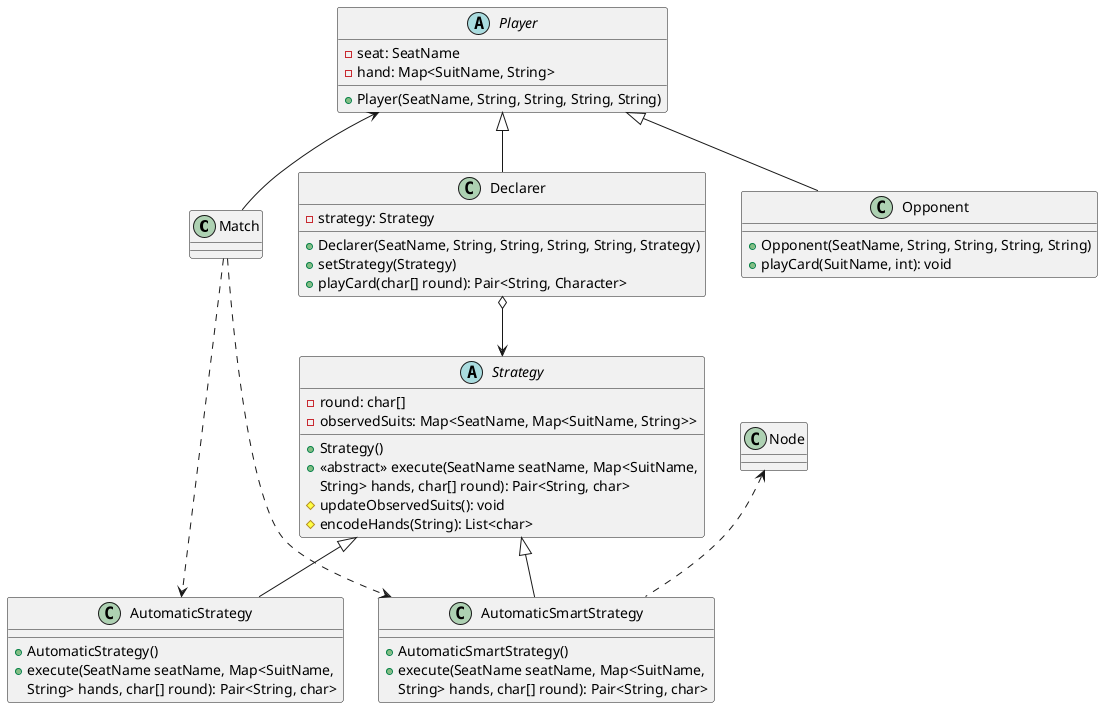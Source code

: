 @startuml

class Match {
}

abstract class Player {
- seat: SeatName
- hand: Map<SuitName, String>
+ Player(SeatName, String, String, String, String)
}

class Opponent {
+ Opponent(SeatName, String, String, String, String)
+ playCard(SuitName, int): void
}

class Declarer {
- strategy: Strategy
+ Declarer(SeatName, String, String, String, String, Strategy)
+ setStrategy(Strategy)
+ playCard(char[] round): Pair<String, Character>
}

abstract class Strategy {
- round: char[]
- observedSuits: Map<SeatName, Map<SuitName, String>>
+ Strategy()
+ <<abstract>> execute(SeatName seatName, Map<SuitName,
    String> hands, char[] round): Pair<String, char>
# updateObservedSuits(): void
# encodeHands(String): List<char>
}

class AutomaticStrategy {
+ AutomaticStrategy()
+ execute(SeatName seatName, Map<SuitName,
    String> hands, char[] round): Pair<String, char>
}

class AutomaticSmartStrategy {
+ AutomaticSmartStrategy()
+ execute(SeatName seatName, Map<SuitName,
    String> hands, char[] round): Pair<String, char>
}

Player <|-- Opponent
Player <|-- Declarer
Player <-- Match

Declarer o--> Strategy

Strategy <|-- AutomaticStrategy
Strategy <|-- AutomaticSmartStrategy

Node <.. AutomaticSmartStrategy

Match ..> AutomaticStrategy
Match ..> AutomaticSmartStrategy

@enduml